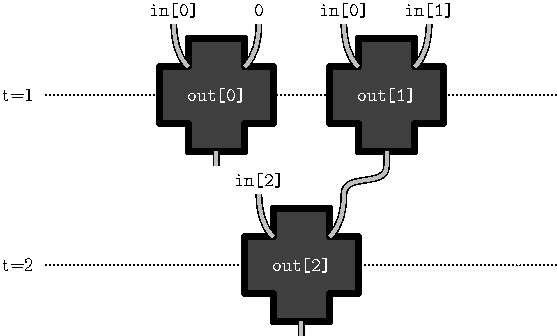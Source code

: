 
unitsize(0.5cm);
settings.tex = "pdflatex";

real TS = 0.8;
real LT = 3;
pair[] endpoints = {(-1.5, 2.5), (1.5, 2.5), (0, -2.5)};
pair[] txtpoints = {(-1.5, 3), (1.5, 3), (0, -3)};
path[] shapes = {
    (-2,1) -- (-1,1) -- (-1,2) -- (1,2) -- (1,1) -- (2,1) -- (2,-1) -- (1,-1) -- (1,-2) -- (-1,-2) -- (-1,-1) -- (-2,-1) -- cycle,
    (-2,1) -- (2,1) -- (2,-1) -- (-2,-1) -- cycle,
    (-2,1.5) -- (-0.5,1.5) -- (0,1) -- (0.5,1.5) -- (2,1.5) -- (0,-2) -- cycle
};

void connect(pair a, pair b) {
    draw(a {N}..{N} b, black+LT+squarecap);
    draw(a {N}..{N} b, mediumgray+LT/2+squarecap);
}

void drawcomp(pair center, string var, string a, string op, string b) {
    bool out = substr(var,0,4) == "out[";
    int i;
    if (op == "+") i=0;
    if (op == "-") i=1;
    if (op == "max") i=2;
    filldraw(shift(center)*shapes[i], out ? heavygray : lightgray, black+LT);
    real x = op == "+" ? 1 : 1.5;
    real y = op == "max" ? 1.5 : 1;
    pen[] styles = {black+LT, mediumgray+LT/2};
    for (pen p : styles) {
        draw(center+(-x,y) {op == "+" ? NW : N}..{N} center+endpoints[0], p+squarecap);
        draw(center+( x,y) {op == "+" ? NE : N}..{N} center+endpoints[1], p+squarecap);
        draw(center+(0,op == "-" ? -1 : -2)    --    center+endpoints[2], p+squarecap);
    }
    label(scale(TS)*("\texttt{" + var + "}"), center, out ? white : black);
    if (substr(a,0,3) == "in[" || find(a, "[") == -1)
        label(scale(TS)*("\texttt{" + a + "}"), center+txtpoints[0], black);
    if (substr(b,0,3) == "in[" || find(b, "[") == -1)
        label(scale(TS)*("\texttt{" + b + "}"), center+txtpoints[1], black);
}



for (int i=1; i<=2; ++i) {
    real y = -i * 6;
    label(scale(TS)*("t=" + string(i)), (-1, y));
    draw((0,y) -- (18,y), black+dotted);
}

connect((9.0, -12)+endpoints[1], (12.0, -6)+endpoints[2]);
drawcomp((6.0, -6), "out[0]", "in[0]", "+", "0");
drawcomp((12.0, -6), "out[1]", "in[0]", "+", "in[1]");
drawcomp((9.0, -12), "out[2]", "in[2]", "+", "out[1]");
